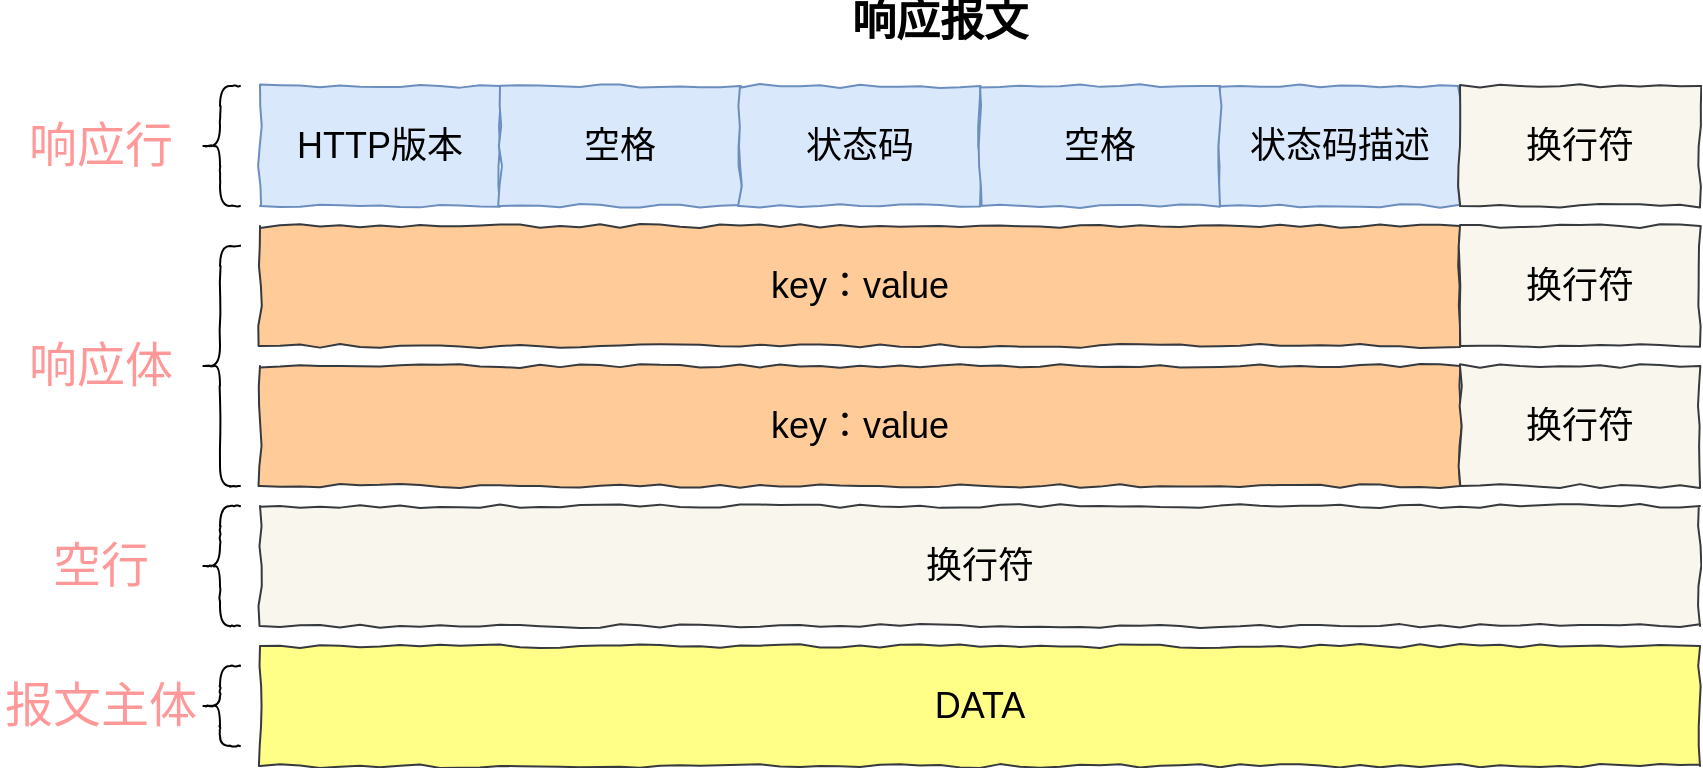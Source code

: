 <mxfile version="13.1.2" type="device"><diagram id="pO-WWinbtJTfacCTWkHO" name="第 1 页"><mxGraphModel dx="793" dy="441" grid="1" gridSize="10" guides="1" tooltips="1" connect="1" arrows="1" fold="1" page="1" pageScale="1" pageWidth="827" pageHeight="1169" math="0" shadow="0"><root><mxCell id="0"/><mxCell id="1" parent="0"/><mxCell id="KIEqB-gNo3Qtqtjmn1oq-1" value="HTTP版本" style="rounded=0;whiteSpace=wrap;html=1;comic=1;fillColor=#dae8fc;strokeColor=#6c8ebf;fontSize=18;" vertex="1" parent="1"><mxGeometry x="130" y="90" width="120" height="60" as="geometry"/></mxCell><mxCell id="KIEqB-gNo3Qtqtjmn1oq-2" value="空格" style="rounded=0;whiteSpace=wrap;html=1;comic=1;fillColor=#dae8fc;strokeColor=#6c8ebf;fontSize=18;" vertex="1" parent="1"><mxGeometry x="250" y="90" width="120" height="60" as="geometry"/></mxCell><mxCell id="KIEqB-gNo3Qtqtjmn1oq-3" value="状态码" style="rounded=0;whiteSpace=wrap;html=1;comic=1;fillColor=#dae8fc;strokeColor=#6c8ebf;fontSize=18;" vertex="1" parent="1"><mxGeometry x="370" y="90" width="120" height="60" as="geometry"/></mxCell><mxCell id="KIEqB-gNo3Qtqtjmn1oq-4" value="状态码描述" style="rounded=0;whiteSpace=wrap;html=1;comic=1;fillColor=#dae8fc;strokeColor=#6c8ebf;fontSize=18;" vertex="1" parent="1"><mxGeometry x="610" y="90" width="120" height="60" as="geometry"/></mxCell><mxCell id="KIEqB-gNo3Qtqtjmn1oq-5" value="换行符" style="rounded=0;whiteSpace=wrap;html=1;comic=1;fillColor=#f9f7ed;strokeColor=#36393d;fontSize=18;" vertex="1" parent="1"><mxGeometry x="730" y="90" width="120" height="60" as="geometry"/></mxCell><mxCell id="KIEqB-gNo3Qtqtjmn1oq-6" value="空格" style="rounded=0;whiteSpace=wrap;html=1;comic=1;fillColor=#dae8fc;strokeColor=#6c8ebf;fontSize=18;" vertex="1" parent="1"><mxGeometry x="490" y="90" width="120" height="60" as="geometry"/></mxCell><mxCell id="KIEqB-gNo3Qtqtjmn1oq-7" value="key：value" style="rounded=0;whiteSpace=wrap;html=1;comic=1;fillColor=#ffcc99;strokeColor=#36393d;fontSize=18;" vertex="1" parent="1"><mxGeometry x="130" y="160" width="600" height="60" as="geometry"/></mxCell><mxCell id="KIEqB-gNo3Qtqtjmn1oq-8" value="换行符" style="rounded=0;whiteSpace=wrap;html=1;comic=1;fillColor=#f9f7ed;strokeColor=#36393d;fontSize=18;" vertex="1" parent="1"><mxGeometry x="730" y="160" width="120" height="60" as="geometry"/></mxCell><mxCell id="KIEqB-gNo3Qtqtjmn1oq-9" value="key：value" style="rounded=0;whiteSpace=wrap;html=1;comic=1;fillColor=#ffcc99;strokeColor=#36393d;fontSize=18;" vertex="1" parent="1"><mxGeometry x="130" y="230" width="600" height="60" as="geometry"/></mxCell><mxCell id="KIEqB-gNo3Qtqtjmn1oq-10" value="换行符" style="rounded=0;whiteSpace=wrap;html=1;comic=1;fillColor=#f9f7ed;strokeColor=#36393d;fontSize=18;" vertex="1" parent="1"><mxGeometry x="730" y="230" width="120" height="60" as="geometry"/></mxCell><mxCell id="KIEqB-gNo3Qtqtjmn1oq-11" value="换行符" style="rounded=0;whiteSpace=wrap;html=1;comic=1;fillColor=#f9f7ed;strokeColor=#36393d;fontSize=18;" vertex="1" parent="1"><mxGeometry x="130" y="300" width="720" height="60" as="geometry"/></mxCell><mxCell id="KIEqB-gNo3Qtqtjmn1oq-12" value="DATA" style="rounded=0;whiteSpace=wrap;html=1;comic=1;fillColor=#ffff88;strokeColor=#36393d;fontSize=18;" vertex="1" parent="1"><mxGeometry x="130" y="370" width="720" height="60" as="geometry"/></mxCell><mxCell id="KIEqB-gNo3Qtqtjmn1oq-13" value="&lt;font size=&quot;1&quot;&gt;&lt;b style=&quot;font-size: 22px&quot;&gt;响应报文&lt;/b&gt;&lt;/font&gt;" style="text;html=1;strokeColor=none;fillColor=none;align=center;verticalAlign=middle;whiteSpace=wrap;rounded=0;comic=1;fontSize=18;fontFamily=Courier New;labelBorderColor=none;" vertex="1" parent="1"><mxGeometry x="410" y="50" width="120" height="20" as="geometry"/></mxCell><mxCell id="KIEqB-gNo3Qtqtjmn1oq-14" value="" style="shape=curlyBracket;whiteSpace=wrap;html=1;rounded=1;comic=1;fillColor=none;fontFamily=Courier New;fontSize=18;rotation=0;" vertex="1" parent="1"><mxGeometry x="100" y="90" width="20" height="60" as="geometry"/></mxCell><mxCell id="KIEqB-gNo3Qtqtjmn1oq-15" value="&lt;font color=&quot;#ff9999&quot; style=&quot;font-weight: normal&quot;&gt;响应行&lt;/font&gt;" style="text;strokeColor=none;fillColor=none;html=1;fontSize=24;fontStyle=1;verticalAlign=middle;align=center;comic=1;" vertex="1" parent="1"><mxGeometry y="100" width="100" height="40" as="geometry"/></mxCell><mxCell id="KIEqB-gNo3Qtqtjmn1oq-16" value="" style="shape=curlyBracket;whiteSpace=wrap;html=1;rounded=1;comic=1;fillColor=none;fontFamily=Courier New;fontSize=18;rotation=0;" vertex="1" parent="1"><mxGeometry x="100" y="170" width="20" height="120" as="geometry"/></mxCell><mxCell id="KIEqB-gNo3Qtqtjmn1oq-17" value="&lt;font color=&quot;#ff9999&quot; style=&quot;font-weight: normal&quot;&gt;响应体&lt;/font&gt;" style="text;strokeColor=none;fillColor=none;html=1;fontSize=24;fontStyle=1;verticalAlign=middle;align=center;comic=1;" vertex="1" parent="1"><mxGeometry y="210" width="100" height="40" as="geometry"/></mxCell><mxCell id="KIEqB-gNo3Qtqtjmn1oq-18" value="" style="shape=curlyBracket;whiteSpace=wrap;html=1;rounded=1;comic=1;fillColor=none;fontFamily=Courier New;fontSize=18;rotation=0;" vertex="1" parent="1"><mxGeometry x="100" y="300" width="20" height="60" as="geometry"/></mxCell><mxCell id="KIEqB-gNo3Qtqtjmn1oq-19" value="&lt;font color=&quot;#ff9999&quot; style=&quot;font-weight: normal&quot;&gt;空行&lt;/font&gt;" style="text;strokeColor=none;fillColor=none;html=1;fontSize=24;fontStyle=1;verticalAlign=middle;align=center;comic=1;" vertex="1" parent="1"><mxGeometry y="310" width="100" height="40" as="geometry"/></mxCell><mxCell id="KIEqB-gNo3Qtqtjmn1oq-20" value="" style="shape=curlyBracket;whiteSpace=wrap;html=1;rounded=1;comic=1;fillColor=none;fontFamily=Courier New;fontSize=18;rotation=0;" vertex="1" parent="1"><mxGeometry x="100" y="380" width="20" height="40" as="geometry"/></mxCell><mxCell id="KIEqB-gNo3Qtqtjmn1oq-21" value="&lt;font color=&quot;#ff9999&quot; style=&quot;font-weight: normal&quot;&gt;报文主体&lt;/font&gt;" style="text;strokeColor=none;fillColor=none;html=1;fontSize=24;fontStyle=1;verticalAlign=middle;align=center;comic=1;" vertex="1" parent="1"><mxGeometry y="380" width="100" height="40" as="geometry"/></mxCell></root></mxGraphModel></diagram></mxfile>